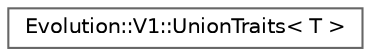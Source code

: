 digraph "Graphical Class Hierarchy"
{
 // LATEX_PDF_SIZE
  bgcolor="transparent";
  edge [fontname=Helvetica,fontsize=10,labelfontname=Helvetica,labelfontsize=10];
  node [fontname=Helvetica,fontsize=10,shape=box,height=0.2,width=0.4];
  rankdir="LR";
  Node0 [id="Node000000",label="Evolution::V1::UnionTraits\< T \>",height=0.2,width=0.4,color="grey40", fillcolor="white", style="filled",URL="$structEvolution_1_1V1_1_1UnionTraits.html",tooltip=" "];
}
